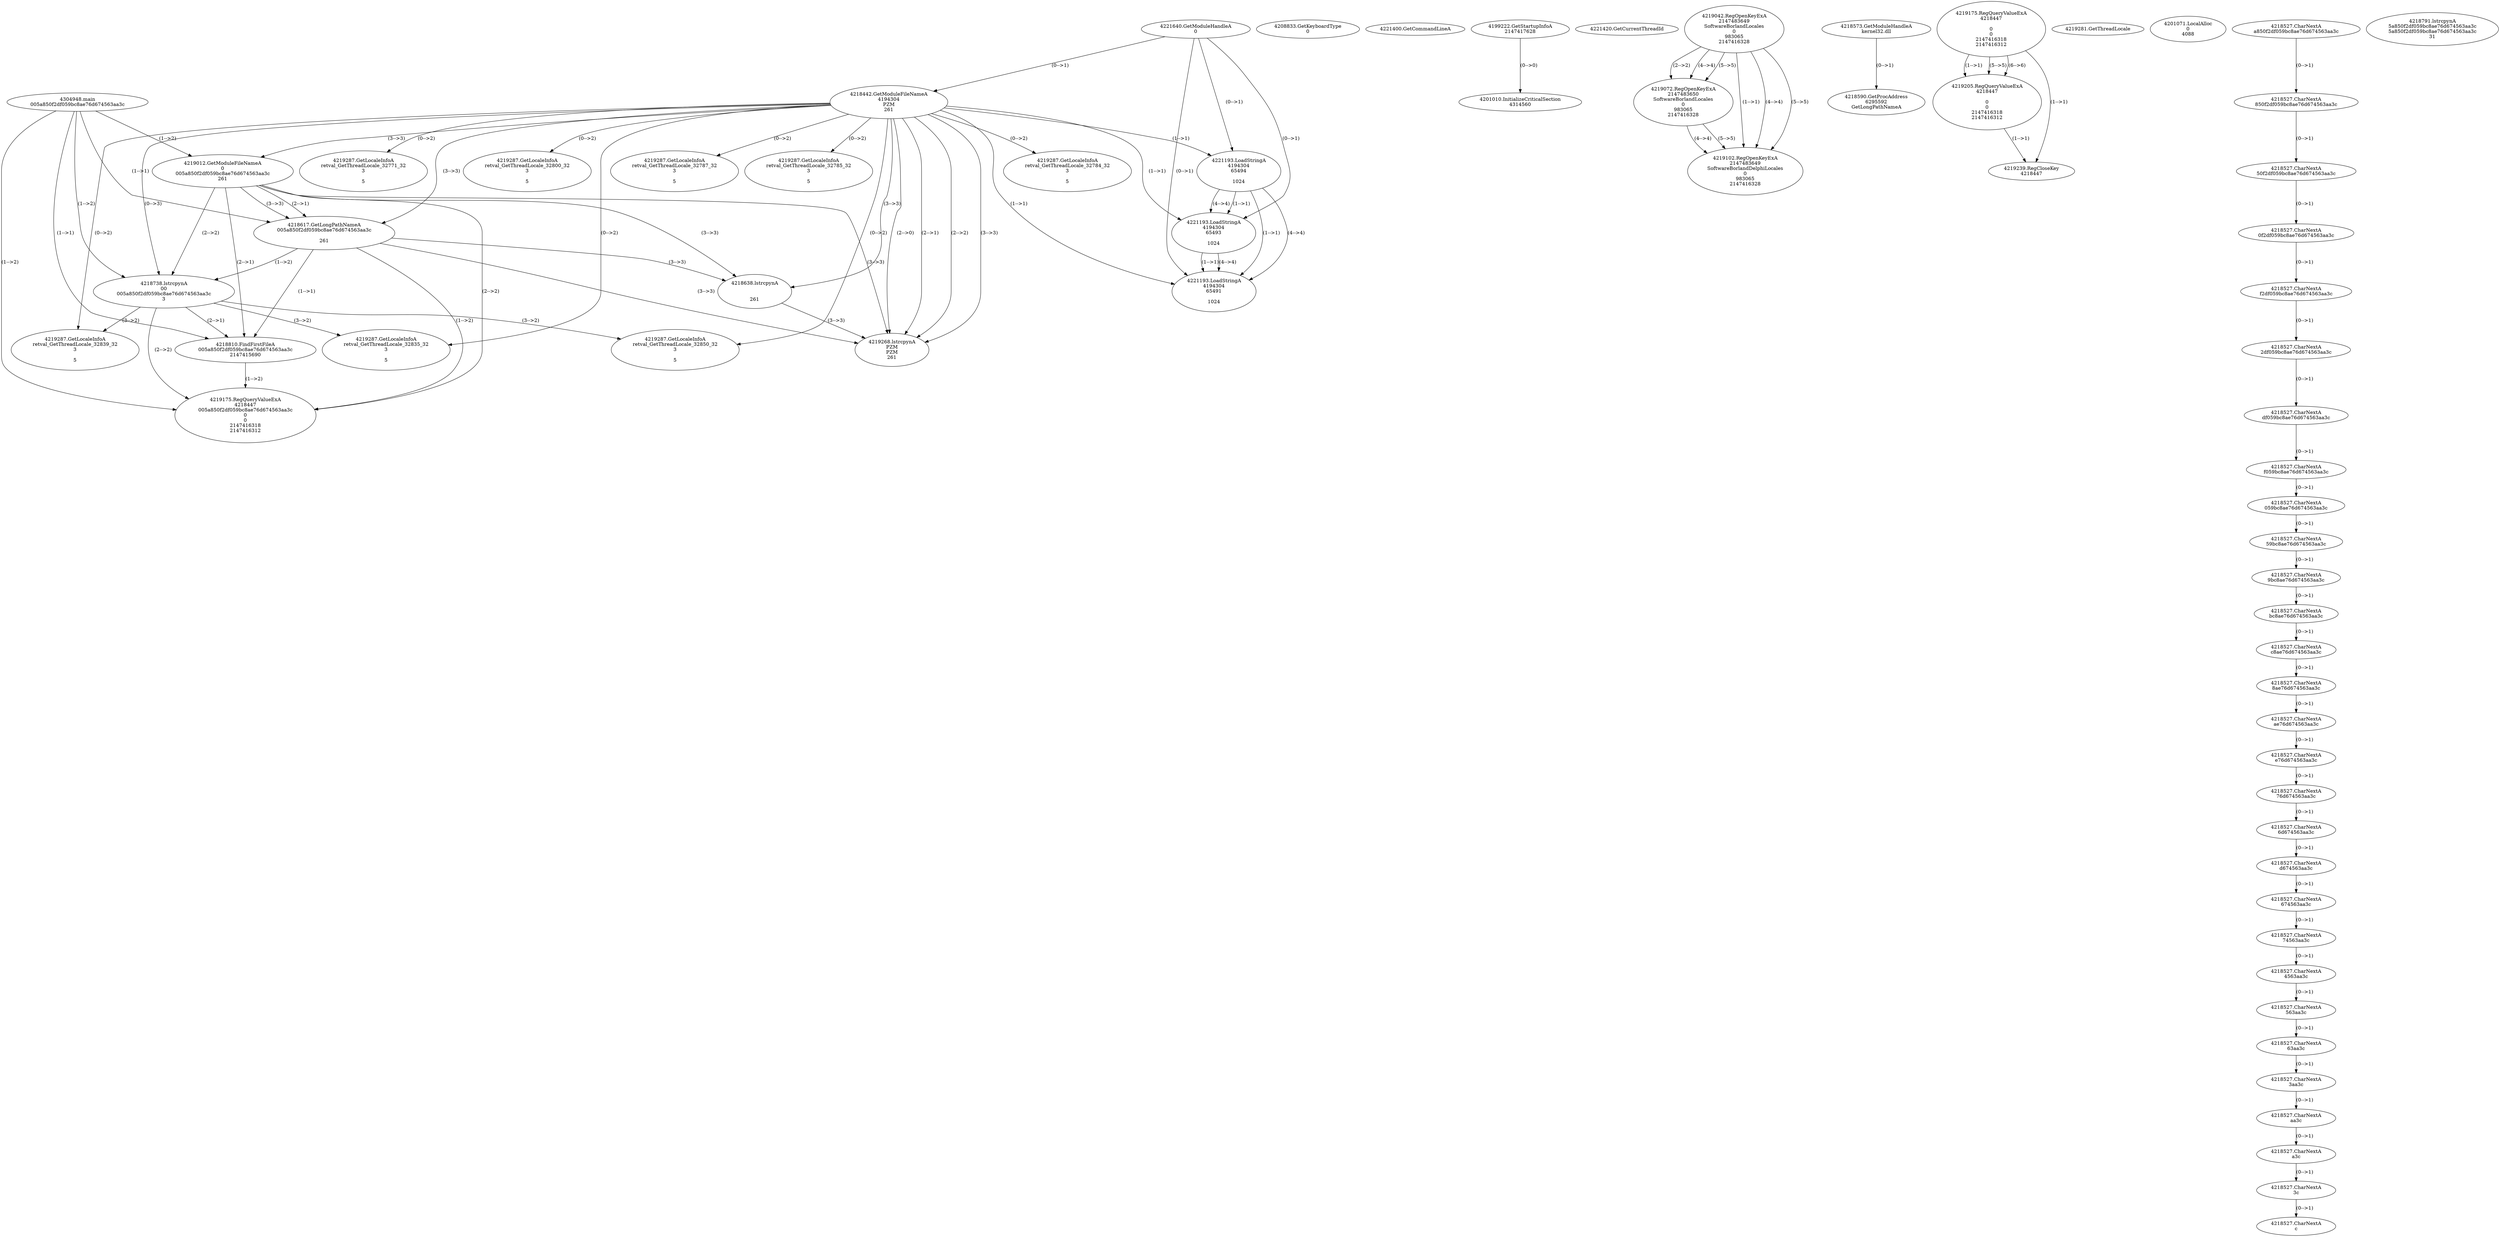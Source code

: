 // Global SCDG with merge call
digraph {
	0 [label="4304948.main
005a850f2df059bc8ae76d674563aa3c"]
	1 [label="4221640.GetModuleHandleA
0"]
	2 [label="4208833.GetKeyboardType
0"]
	3 [label="4221400.GetCommandLineA
"]
	4 [label="4199222.GetStartupInfoA
2147417628"]
	5 [label="4221420.GetCurrentThreadId
"]
	6 [label="4218442.GetModuleFileNameA
4194304
PZM
261"]
	1 -> 6 [label="(0-->1)"]
	7 [label="4219012.GetModuleFileNameA
0
005a850f2df059bc8ae76d674563aa3c
261"]
	0 -> 7 [label="(1-->2)"]
	6 -> 7 [label="(3-->3)"]
	8 [label="4219042.RegOpenKeyExA
2147483649
Software\Borland\Locales
0
983065
2147416328"]
	9 [label="4218573.GetModuleHandleA
kernel32.dll"]
	10 [label="4218590.GetProcAddress
6295592
GetLongPathNameA"]
	9 -> 10 [label="(0-->1)"]
	11 [label="4218617.GetLongPathNameA
005a850f2df059bc8ae76d674563aa3c

261"]
	0 -> 11 [label="(1-->1)"]
	7 -> 11 [label="(2-->1)"]
	6 -> 11 [label="(3-->3)"]
	7 -> 11 [label="(3-->3)"]
	12 [label="4218638.lstrcpynA


261"]
	6 -> 12 [label="(3-->3)"]
	7 -> 12 [label="(3-->3)"]
	11 -> 12 [label="(3-->3)"]
	13 [label="4219175.RegQueryValueExA
4218447

0
0
2147416318
2147416312"]
	14 [label="4219205.RegQueryValueExA
4218447

0
0
2147416318
2147416312"]
	13 -> 14 [label="(1-->1)"]
	13 -> 14 [label="(5-->5)"]
	13 -> 14 [label="(6-->6)"]
	15 [label="4219239.RegCloseKey
4218447"]
	13 -> 15 [label="(1-->1)"]
	14 -> 15 [label="(1-->1)"]
	16 [label="4219268.lstrcpynA
PZM
PZM
261"]
	6 -> 16 [label="(2-->1)"]
	6 -> 16 [label="(2-->2)"]
	6 -> 16 [label="(3-->3)"]
	7 -> 16 [label="(3-->3)"]
	11 -> 16 [label="(3-->3)"]
	12 -> 16 [label="(3-->3)"]
	6 -> 16 [label="(2-->0)"]
	17 [label="4219281.GetThreadLocale
"]
	18 [label="4219287.GetLocaleInfoA
retval_GetThreadLocale_32787_32
3

5"]
	6 -> 18 [label="(0-->2)"]
	19 [label="4221193.LoadStringA
4194304
65494

1024"]
	1 -> 19 [label="(0-->1)"]
	6 -> 19 [label="(1-->1)"]
	20 [label="4221193.LoadStringA
4194304
65493

1024"]
	1 -> 20 [label="(0-->1)"]
	6 -> 20 [label="(1-->1)"]
	19 -> 20 [label="(1-->1)"]
	19 -> 20 [label="(4-->4)"]
	21 [label="4201010.InitializeCriticalSection
4314560"]
	4 -> 21 [label="(0-->0)"]
	22 [label="4201071.LocalAlloc
0
4088"]
	23 [label="4219072.RegOpenKeyExA
2147483650
Software\Borland\Locales
0
983065
2147416328"]
	8 -> 23 [label="(2-->2)"]
	8 -> 23 [label="(4-->4)"]
	8 -> 23 [label="(5-->5)"]
	24 [label="4219287.GetLocaleInfoA
retval_GetThreadLocale_32785_32
3

5"]
	6 -> 24 [label="(0-->2)"]
	25 [label="4218738.lstrcpynA
00
005a850f2df059bc8ae76d674563aa3c
3"]
	0 -> 25 [label="(1-->2)"]
	7 -> 25 [label="(2-->2)"]
	11 -> 25 [label="(1-->2)"]
	6 -> 25 [label="(0-->3)"]
	26 [label="4218527.CharNextA
a850f2df059bc8ae76d674563aa3c"]
	27 [label="4218527.CharNextA
850f2df059bc8ae76d674563aa3c"]
	26 -> 27 [label="(0-->1)"]
	28 [label="4218527.CharNextA
50f2df059bc8ae76d674563aa3c"]
	27 -> 28 [label="(0-->1)"]
	29 [label="4218527.CharNextA
0f2df059bc8ae76d674563aa3c"]
	28 -> 29 [label="(0-->1)"]
	30 [label="4218527.CharNextA
f2df059bc8ae76d674563aa3c"]
	29 -> 30 [label="(0-->1)"]
	31 [label="4218527.CharNextA
2df059bc8ae76d674563aa3c"]
	30 -> 31 [label="(0-->1)"]
	32 [label="4218527.CharNextA
df059bc8ae76d674563aa3c"]
	31 -> 32 [label="(0-->1)"]
	33 [label="4218527.CharNextA
f059bc8ae76d674563aa3c"]
	32 -> 33 [label="(0-->1)"]
	34 [label="4218527.CharNextA
059bc8ae76d674563aa3c"]
	33 -> 34 [label="(0-->1)"]
	35 [label="4218527.CharNextA
59bc8ae76d674563aa3c"]
	34 -> 35 [label="(0-->1)"]
	36 [label="4218527.CharNextA
9bc8ae76d674563aa3c"]
	35 -> 36 [label="(0-->1)"]
	37 [label="4218527.CharNextA
bc8ae76d674563aa3c"]
	36 -> 37 [label="(0-->1)"]
	38 [label="4218527.CharNextA
c8ae76d674563aa3c"]
	37 -> 38 [label="(0-->1)"]
	39 [label="4218527.CharNextA
8ae76d674563aa3c"]
	38 -> 39 [label="(0-->1)"]
	40 [label="4218527.CharNextA
ae76d674563aa3c"]
	39 -> 40 [label="(0-->1)"]
	41 [label="4218527.CharNextA
e76d674563aa3c"]
	40 -> 41 [label="(0-->1)"]
	42 [label="4218527.CharNextA
76d674563aa3c"]
	41 -> 42 [label="(0-->1)"]
	43 [label="4218527.CharNextA
6d674563aa3c"]
	42 -> 43 [label="(0-->1)"]
	44 [label="4218527.CharNextA
d674563aa3c"]
	43 -> 44 [label="(0-->1)"]
	45 [label="4218527.CharNextA
674563aa3c"]
	44 -> 45 [label="(0-->1)"]
	46 [label="4218527.CharNextA
74563aa3c"]
	45 -> 46 [label="(0-->1)"]
	47 [label="4218527.CharNextA
4563aa3c"]
	46 -> 47 [label="(0-->1)"]
	48 [label="4218527.CharNextA
563aa3c"]
	47 -> 48 [label="(0-->1)"]
	49 [label="4218527.CharNextA
63aa3c"]
	48 -> 49 [label="(0-->1)"]
	50 [label="4218527.CharNextA
3aa3c"]
	49 -> 50 [label="(0-->1)"]
	51 [label="4218527.CharNextA
aa3c"]
	50 -> 51 [label="(0-->1)"]
	52 [label="4218527.CharNextA
a3c"]
	51 -> 52 [label="(0-->1)"]
	53 [label="4218527.CharNextA
3c"]
	52 -> 53 [label="(0-->1)"]
	54 [label="4218527.CharNextA
c"]
	53 -> 54 [label="(0-->1)"]
	55 [label="4218791.lstrcpynA
5a850f2df059bc8ae76d674563aa3c
5a850f2df059bc8ae76d674563aa3c
31"]
	56 [label="4218810.FindFirstFileA
005a850f2df059bc8ae76d674563aa3c
2147415690"]
	0 -> 56 [label="(1-->1)"]
	7 -> 56 [label="(2-->1)"]
	11 -> 56 [label="(1-->1)"]
	25 -> 56 [label="(2-->1)"]
	57 [label="4219175.RegQueryValueExA
4218447
005a850f2df059bc8ae76d674563aa3c
0
0
2147416318
2147416312"]
	0 -> 57 [label="(1-->2)"]
	7 -> 57 [label="(2-->2)"]
	11 -> 57 [label="(1-->2)"]
	25 -> 57 [label="(2-->2)"]
	56 -> 57 [label="(1-->2)"]
	58 [label="4219287.GetLocaleInfoA
retval_GetThreadLocale_32835_32
3

5"]
	6 -> 58 [label="(0-->2)"]
	25 -> 58 [label="(3-->2)"]
	59 [label="4219287.GetLocaleInfoA
retval_GetThreadLocale_32839_32
3

5"]
	6 -> 59 [label="(0-->2)"]
	25 -> 59 [label="(3-->2)"]
	60 [label="4219102.RegOpenKeyExA
2147483649
Software\Borland\Delphi\Locales
0
983065
2147416328"]
	8 -> 60 [label="(1-->1)"]
	8 -> 60 [label="(4-->4)"]
	23 -> 60 [label="(4-->4)"]
	8 -> 60 [label="(5-->5)"]
	23 -> 60 [label="(5-->5)"]
	61 [label="4219287.GetLocaleInfoA
retval_GetThreadLocale_32784_32
3

5"]
	6 -> 61 [label="(0-->2)"]
	62 [label="4219287.GetLocaleInfoA
retval_GetThreadLocale_32771_32
3

5"]
	6 -> 62 [label="(0-->2)"]
	63 [label="4221193.LoadStringA
4194304
65491

1024"]
	1 -> 63 [label="(0-->1)"]
	6 -> 63 [label="(1-->1)"]
	19 -> 63 [label="(1-->1)"]
	20 -> 63 [label="(1-->1)"]
	19 -> 63 [label="(4-->4)"]
	20 -> 63 [label="(4-->4)"]
	64 [label="4219287.GetLocaleInfoA
retval_GetThreadLocale_32800_32
3

5"]
	6 -> 64 [label="(0-->2)"]
	65 [label="4219287.GetLocaleInfoA
retval_GetThreadLocale_32850_32
3

5"]
	6 -> 65 [label="(0-->2)"]
	25 -> 65 [label="(3-->2)"]
}
